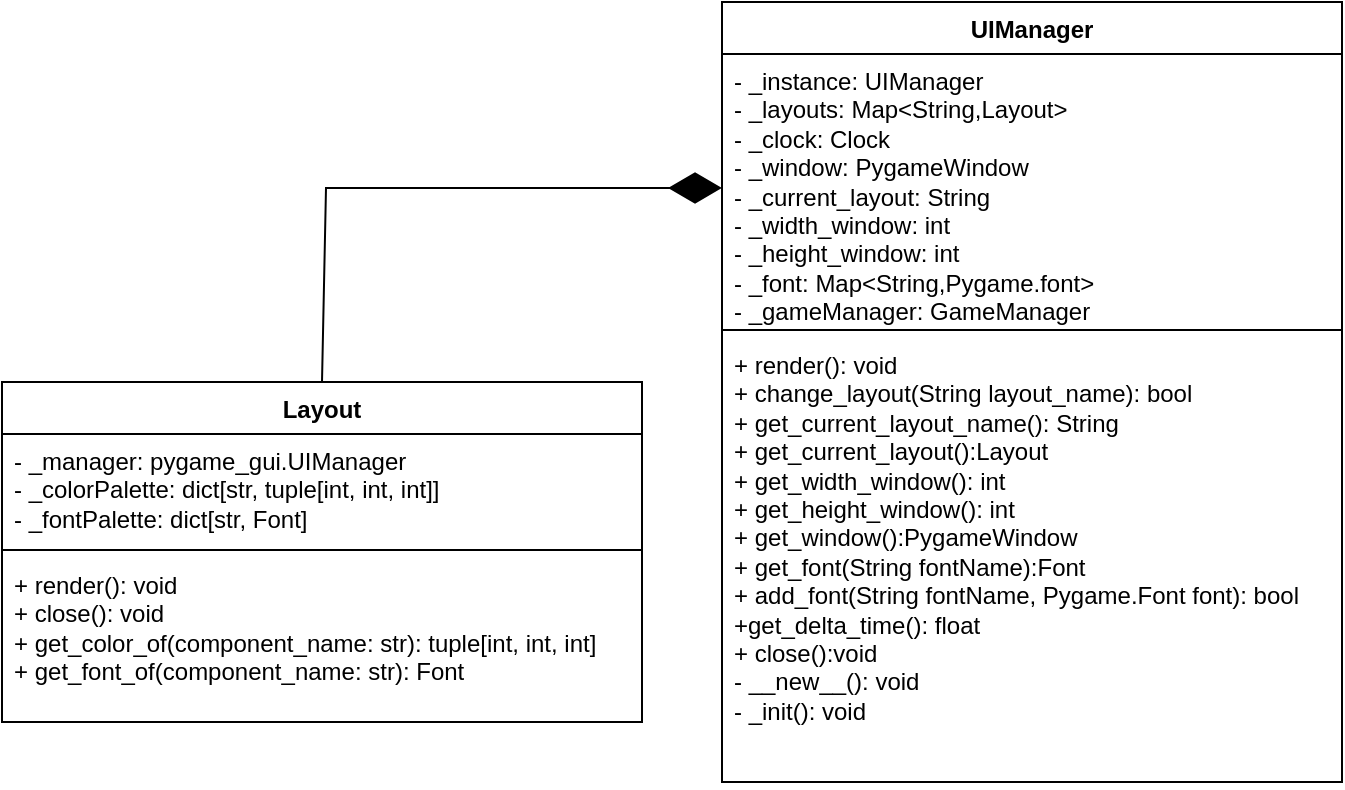 <mxfile version="24.4.0" type="google">
  <diagram name="Strona-1" id="lW90C72kBJjDuBChe3ZZ">
    <mxGraphModel grid="1" page="1" gridSize="10" guides="1" tooltips="1" connect="1" arrows="1" fold="1" pageScale="1" pageWidth="827" pageHeight="1169" math="0" shadow="0">
      <root>
        <mxCell id="0" />
        <mxCell id="1" parent="0" />
        <object label="UIManager" asdf="dasdsasdsadasd" id="08lzE9bTN29DCqEtJFMw-1">
          <mxCell style="swimlane;fontStyle=1;align=center;verticalAlign=top;childLayout=stackLayout;horizontal=1;startSize=26;horizontalStack=0;resizeParent=1;resizeParentMax=0;resizeLast=0;collapsible=1;marginBottom=0;whiteSpace=wrap;html=1;" vertex="1" parent="1">
            <mxGeometry x="330" y="140" width="310" height="390" as="geometry" />
          </mxCell>
        </object>
        <mxCell id="08lzE9bTN29DCqEtJFMw-2" value="&lt;div&gt;- _instance: UIManager&lt;/div&gt;- _layouts: Map&amp;lt;String,Layout&amp;gt;&lt;div&gt;- _clock: Clock&lt;br&gt;&lt;div&gt;- _window: PygameWindow&amp;nbsp;&lt;/div&gt;&lt;div&gt;- _current_layout: String&lt;/div&gt;&lt;div&gt;- _width_window: int&lt;/div&gt;&lt;div&gt;- _height_window: int&lt;/div&gt;&lt;div&gt;- _font: Map&amp;lt;String,Pygame.font&amp;gt;&lt;/div&gt;&lt;div&gt;- _gameManager: GameManager&lt;/div&gt;&lt;/div&gt;" style="text;strokeColor=none;fillColor=none;align=left;verticalAlign=top;spacingLeft=4;spacingRight=4;overflow=hidden;rotatable=0;points=[[0,0.5],[1,0.5]];portConstraint=eastwest;whiteSpace=wrap;html=1;" vertex="1" parent="08lzE9bTN29DCqEtJFMw-1">
          <mxGeometry y="26" width="310" height="134" as="geometry" />
        </mxCell>
        <mxCell id="08lzE9bTN29DCqEtJFMw-3" value="" style="line;strokeWidth=1;fillColor=none;align=left;verticalAlign=middle;spacingTop=-1;spacingLeft=3;spacingRight=3;rotatable=0;labelPosition=right;points=[];portConstraint=eastwest;strokeColor=inherit;" vertex="1" parent="08lzE9bTN29DCqEtJFMw-1">
          <mxGeometry y="160" width="310" height="8" as="geometry" />
        </mxCell>
        <mxCell id="08lzE9bTN29DCqEtJFMw-4" value="&lt;div&gt;&lt;span style=&quot;background-color: initial;&quot;&gt;+ render(): void&lt;/span&gt;&lt;br&gt;&lt;/div&gt;&lt;div&gt;+ change_layout(String layout_name): bool&lt;/div&gt;&lt;div&gt;+ get_current_layout_name(): String&lt;/div&gt;&lt;div&gt;+ get_current_layout():Layout&lt;/div&gt;&lt;div&gt;+ get_width_window(): int&lt;/div&gt;&lt;div&gt;+ get_height_window(): int&lt;/div&gt;&lt;div&gt;+ get_window():PygameWindow&lt;/div&gt;&lt;div&gt;+ get_font(String fontName):Font&lt;/div&gt;&lt;div&gt;+ add_font(String fontName, Pygame.Font font): bool&lt;/div&gt;&lt;div&gt;+get_delta_time(): float&lt;/div&gt;&lt;div&gt;+ close():void&lt;/div&gt;&lt;div&gt;- __new__(): void&lt;/div&gt;&lt;div&gt;- _init(): void&lt;/div&gt;" style="text;strokeColor=none;fillColor=none;align=left;verticalAlign=top;spacingLeft=4;spacingRight=4;overflow=hidden;rotatable=0;points=[[0,0.5],[1,0.5]];portConstraint=eastwest;whiteSpace=wrap;html=1;" vertex="1" parent="08lzE9bTN29DCqEtJFMw-1">
          <mxGeometry y="168" width="310" height="222" as="geometry" />
        </mxCell>
        <mxCell id="xMzHQFip6BE_uK59jBf_-1" value="" style="endArrow=diamondThin;endFill=1;endSize=24;html=1;rounded=0;entryX=0;entryY=0.5;entryDx=0;entryDy=0;exitX=0.5;exitY=0;exitDx=0;exitDy=0;" edge="1" parent="1" source="xMzHQFip6BE_uK59jBf_-4" target="08lzE9bTN29DCqEtJFMw-2">
          <mxGeometry width="160" relative="1" as="geometry">
            <mxPoint x="131.64" y="294.5" as="sourcePoint" />
            <mxPoint x="470" y="300" as="targetPoint" />
            <Array as="points">
              <mxPoint x="132" y="233" />
            </Array>
          </mxGeometry>
        </mxCell>
        <mxCell id="xMzHQFip6BE_uK59jBf_-4" value="Layout" style="swimlane;fontStyle=1;align=center;verticalAlign=top;childLayout=stackLayout;horizontal=1;startSize=26;horizontalStack=0;resizeParent=1;resizeParentMax=0;resizeLast=0;collapsible=1;marginBottom=0;whiteSpace=wrap;html=1;" vertex="1" parent="1">
          <mxGeometry x="-30" y="330" width="320" height="170" as="geometry" />
        </mxCell>
        <mxCell id="xMzHQFip6BE_uK59jBf_-5" value="&lt;div&gt;- _manager: pygame_gui.UIManager&amp;nbsp;&lt;/div&gt;&lt;div&gt;- _colorPalette: dict[str, tuple[int, int, int]]&lt;/div&gt;&lt;div&gt;- _fontPalette: dict[str, Font]&lt;/div&gt;" style="text;strokeColor=none;fillColor=none;align=left;verticalAlign=top;spacingLeft=4;spacingRight=4;overflow=hidden;rotatable=0;points=[[0,0.5],[1,0.5]];portConstraint=eastwest;whiteSpace=wrap;html=1;" vertex="1" parent="xMzHQFip6BE_uK59jBf_-4">
          <mxGeometry y="26" width="320" height="54" as="geometry" />
        </mxCell>
        <mxCell id="xMzHQFip6BE_uK59jBf_-6" value="" style="line;strokeWidth=1;fillColor=none;align=left;verticalAlign=middle;spacingTop=-1;spacingLeft=3;spacingRight=3;rotatable=0;labelPosition=right;points=[];portConstraint=eastwest;strokeColor=inherit;" vertex="1" parent="xMzHQFip6BE_uK59jBf_-4">
          <mxGeometry y="80" width="320" height="8" as="geometry" />
        </mxCell>
        <mxCell id="xMzHQFip6BE_uK59jBf_-7" value="+ render(): void&lt;div&gt;+ close(): void&lt;/div&gt;&lt;div&gt;+ get_color_of(&lt;span style=&quot;background-color: initial;&quot;&gt;component_name: str&lt;/span&gt;&lt;span style=&quot;background-color: initial;&quot;&gt;): tuple[int, int, int]&lt;/span&gt;&lt;/div&gt;&lt;div&gt;+ get_font_of(component_name: str): Font&lt;/div&gt;" style="text;strokeColor=none;fillColor=none;align=left;verticalAlign=top;spacingLeft=4;spacingRight=4;overflow=hidden;rotatable=0;points=[[0,0.5],[1,0.5]];portConstraint=eastwest;whiteSpace=wrap;html=1;" vertex="1" parent="xMzHQFip6BE_uK59jBf_-4">
          <mxGeometry y="88" width="320" height="82" as="geometry" />
        </mxCell>
      </root>
    </mxGraphModel>
  </diagram>
</mxfile>
